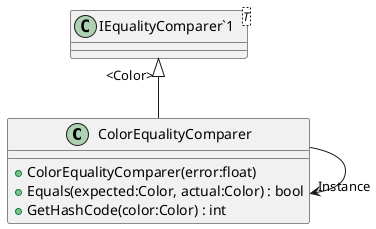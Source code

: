 @startuml
class ColorEqualityComparer {
    + ColorEqualityComparer(error:float)
    + Equals(expected:Color, actual:Color) : bool
    + GetHashCode(color:Color) : int
}
class "IEqualityComparer`1"<T> {
}
"IEqualityComparer`1" "<Color>" <|-- ColorEqualityComparer
ColorEqualityComparer --> "Instance" ColorEqualityComparer
@enduml
